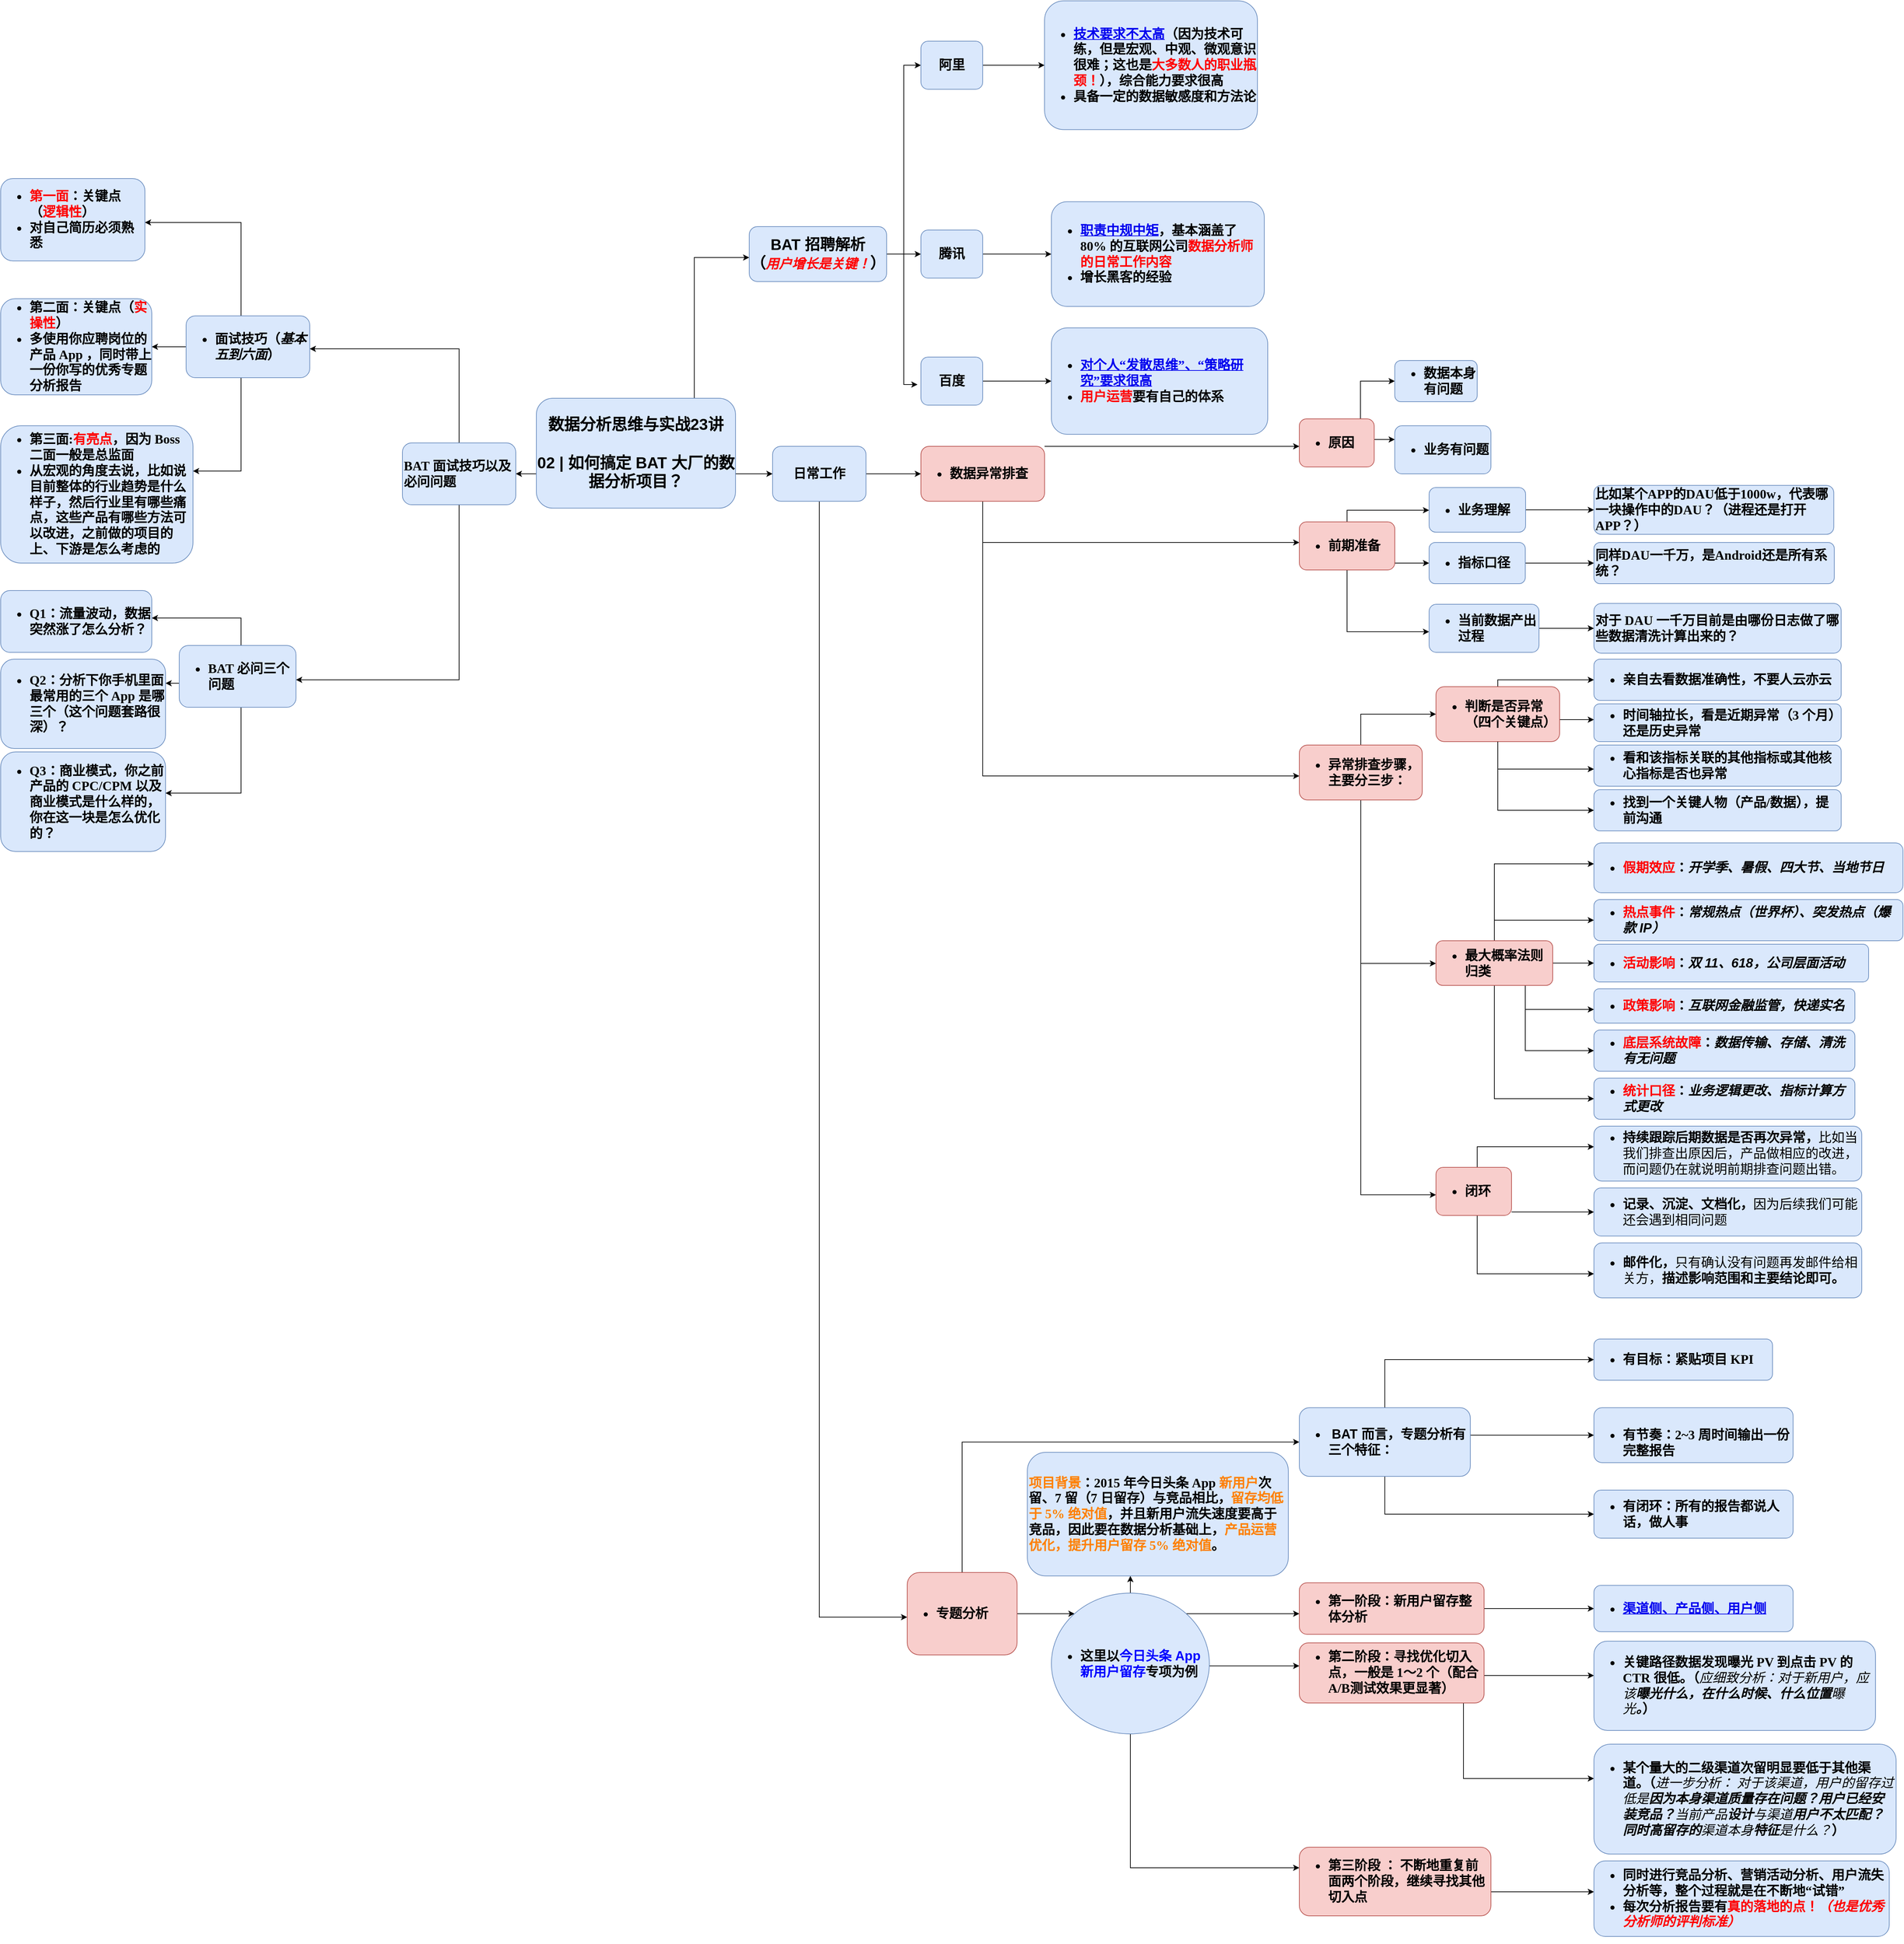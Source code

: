 <mxfile version="13.4.5" type="device"><diagram id="tcDF5nXPXdJmTH7Ac8AU" name="Page-1"><mxGraphModel dx="1907" dy="1679" grid="1" gridSize="10" guides="1" tooltips="1" connect="1" arrows="1" fold="1" page="1" pageScale="1" pageWidth="827" pageHeight="1169" math="0" shadow="0"><root><mxCell id="0"/><mxCell id="1" parent="0"/><mxCell id="odNjSqq_pvuh61L_kWWd-2" value="" style="edgeStyle=orthogonalEdgeStyle;rounded=0;orthogonalLoop=1;jettySize=auto;html=1;" edge="1" parent="1" source="odNjSqq_pvuh61L_kWWd-1" target="2"><mxGeometry relative="1" as="geometry"><Array as="points"><mxPoint x="300" y="-125"/></Array></mxGeometry></mxCell><mxCell id="odNjSqq_pvuh61L_kWWd-16" value="" style="edgeStyle=orthogonalEdgeStyle;rounded=0;orthogonalLoop=1;jettySize=auto;html=1;fontSize=19;" edge="1" parent="1" source="odNjSqq_pvuh61L_kWWd-1" target="odNjSqq_pvuh61L_kWWd-15"><mxGeometry relative="1" as="geometry"><Array as="points"><mxPoint x="380" y="190"/><mxPoint x="380" y="190"/></Array></mxGeometry></mxCell><mxCell id="odNjSqq_pvuh61L_kWWd-107" value="" style="edgeStyle=orthogonalEdgeStyle;rounded=0;orthogonalLoop=1;jettySize=auto;html=1;fontFamily=Comic Sans MS;fontSize=19;" edge="1" parent="1" source="odNjSqq_pvuh61L_kWWd-1" target="odNjSqq_pvuh61L_kWWd-106"><mxGeometry relative="1" as="geometry"><Array as="points"><mxPoint x="60" y="190"/><mxPoint x="60" y="190"/></Array></mxGeometry></mxCell><mxCell id="odNjSqq_pvuh61L_kWWd-1" value="&lt;font style=&quot;font-size: 23px&quot;&gt;&lt;b&gt;数据分析思维与实战23讲&lt;br&gt;&lt;br&gt;02 | 如何搞定 BAT 大厂的数据分析项目？&lt;/b&gt;&lt;/font&gt;" style="rounded=1;whiteSpace=wrap;html=1;fillColor=#dae8fc;strokeColor=#6c8ebf;" vertex="1" parent="1"><mxGeometry x="70" y="80" width="290" height="160" as="geometry"/></mxCell><mxCell id="odNjSqq_pvuh61L_kWWd-4" value="" style="edgeStyle=orthogonalEdgeStyle;rounded=0;orthogonalLoop=1;jettySize=auto;html=1;entryX=0;entryY=0.5;entryDx=0;entryDy=0;" edge="1" parent="1" source="2" target="odNjSqq_pvuh61L_kWWd-3"><mxGeometry relative="1" as="geometry"><mxPoint x="560" y="-390" as="targetPoint"/></mxGeometry></mxCell><mxCell id="odNjSqq_pvuh61L_kWWd-8" value="" style="edgeStyle=orthogonalEdgeStyle;rounded=0;orthogonalLoop=1;jettySize=auto;html=1;" edge="1" parent="1" source="2" target="odNjSqq_pvuh61L_kWWd-7"><mxGeometry relative="1" as="geometry"/></mxCell><mxCell id="odNjSqq_pvuh61L_kWWd-12" value="" style="edgeStyle=orthogonalEdgeStyle;rounded=0;orthogonalLoop=1;jettySize=auto;html=1;fontSize=19;" edge="1" parent="1"><mxGeometry relative="1" as="geometry"><mxPoint x="575" y="-130" as="sourcePoint"/><mxPoint x="625" y="60" as="targetPoint"/><Array as="points"><mxPoint x="605" y="-130"/><mxPoint x="605" y="60"/></Array></mxGeometry></mxCell><mxCell id="2" value="&lt;font&gt;&lt;b&gt;&lt;span style=&quot;font-size: 22px&quot;&gt;BAT 招聘解析&lt;br&gt;（&lt;/span&gt;&lt;i&gt;&lt;font style=&quot;font-size: 19px&quot; color=&quot;#ff0000&quot;&gt;用户增长是关键！&lt;/font&gt;&lt;/i&gt;&lt;span style=&quot;font-size: 22px&quot;&gt;）&lt;/span&gt;&lt;/b&gt;&lt;/font&gt;" style="whiteSpace=wrap;html=1;rounded=1;strokeColor=#6c8ebf;fillColor=#dae8fc;" vertex="1" parent="1"><mxGeometry x="380" y="-170" width="200" height="80" as="geometry"/></mxCell><mxCell id="odNjSqq_pvuh61L_kWWd-6" value="" style="edgeStyle=orthogonalEdgeStyle;rounded=0;orthogonalLoop=1;jettySize=auto;html=1;" edge="1" parent="1" source="odNjSqq_pvuh61L_kWWd-3" target="odNjSqq_pvuh61L_kWWd-5"><mxGeometry relative="1" as="geometry"/></mxCell><mxCell id="odNjSqq_pvuh61L_kWWd-3" value="&lt;font style=&quot;font-size: 19px&quot; face=&quot;Comic Sans MS&quot;&gt;&lt;b&gt;阿里&lt;/b&gt;&lt;/font&gt;" style="whiteSpace=wrap;html=1;rounded=1;strokeColor=#6c8ebf;fillColor=#dae8fc;" vertex="1" parent="1"><mxGeometry x="630" y="-440" width="90" height="70" as="geometry"/></mxCell><mxCell id="odNjSqq_pvuh61L_kWWd-5" value="&lt;ul style=&quot;font-size: 19px&quot;&gt;&lt;li&gt;&lt;font face=&quot;Comic Sans MS&quot;&gt;&lt;b&gt;&lt;a href=&quot;https://s0.lgstatic.com/i/image/M00/18/F8/CgqCHl7ZwteADv9xAAC0-raOQaY656.png&quot;&gt;技术要求不太高&lt;/a&gt;&lt;/b&gt;&lt;/font&gt;&lt;b style=&quot;font-family: &amp;#34;comic sans ms&amp;#34;&quot;&gt;（因为技术可练，但是宏观、中观、微观意识很难；这也是&lt;font color=&quot;#ff0000&quot;&gt;大多数人的职业瓶颈！&lt;/font&gt;），综合能力要求很高&lt;/b&gt;&lt;/li&gt;&lt;li&gt;&lt;font face=&quot;Comic Sans MS&quot;&gt;&lt;b&gt;具备一定的数据敏感度和方法论&lt;/b&gt;&lt;/font&gt;&lt;/li&gt;&lt;/ul&gt;" style="whiteSpace=wrap;html=1;rounded=1;strokeColor=#6c8ebf;fillColor=#dae8fc;align=left;" vertex="1" parent="1"><mxGeometry x="810" y="-498.75" width="310" height="187.5" as="geometry"/></mxCell><mxCell id="odNjSqq_pvuh61L_kWWd-10" value="" style="edgeStyle=orthogonalEdgeStyle;rounded=0;orthogonalLoop=1;jettySize=auto;html=1;" edge="1" parent="1" source="odNjSqq_pvuh61L_kWWd-7" target="odNjSqq_pvuh61L_kWWd-9"><mxGeometry relative="1" as="geometry"/></mxCell><mxCell id="odNjSqq_pvuh61L_kWWd-7" value="&lt;span style=&quot;font-size: 19px;&quot;&gt;&lt;b style=&quot;font-size: 19px;&quot;&gt;腾讯&lt;/b&gt;&lt;/span&gt;" style="whiteSpace=wrap;html=1;rounded=1;strokeColor=#6c8ebf;fillColor=#dae8fc;fontSize=19;" vertex="1" parent="1"><mxGeometry x="630" y="-165" width="90" height="70" as="geometry"/></mxCell><mxCell id="odNjSqq_pvuh61L_kWWd-9" value="&lt;ul style=&quot;font-size: 19px&quot;&gt;&lt;li style=&quot;font-size: 19px&quot;&gt;&lt;b style=&quot;font-size: 19px&quot;&gt;&lt;font face=&quot;Comic Sans MS&quot; style=&quot;font-size: 19px&quot;&gt;&lt;span style=&quot;font-size: 19px&quot;&gt;&lt;a href=&quot;https://s0.lgstatic.com/i/image/M00/18/ED/Ciqc1F7ZwuKAS1rQAADRpU00f3U484.png&quot; style=&quot;font-size: 19px&quot;&gt;职责中规中矩&lt;/a&gt;，基本涵盖了 80% 的互联网公司&lt;font color=&quot;#ff0000&quot;&gt;数据分析师的日常工作内容&lt;/font&gt;&lt;/span&gt;&lt;br style=&quot;font-size: 19px&quot;&gt;&lt;/font&gt;&lt;/b&gt;&lt;/li&gt;&lt;li style=&quot;font-size: 19px&quot;&gt;&lt;span style=&quot;font-size: 19px&quot;&gt;&lt;b style=&quot;font-size: 19px&quot;&gt;&lt;font face=&quot;Comic Sans MS&quot; style=&quot;font-size: 19px&quot;&gt;增长黑客的经验&lt;/font&gt;&lt;/b&gt;&lt;/span&gt;&lt;/li&gt;&lt;/ul&gt;" style="whiteSpace=wrap;html=1;rounded=1;strokeColor=#6c8ebf;fillColor=#dae8fc;align=left;fontSize=19;" vertex="1" parent="1"><mxGeometry x="820" y="-206.25" width="310" height="152.5" as="geometry"/></mxCell><mxCell id="odNjSqq_pvuh61L_kWWd-14" value="" style="edgeStyle=orthogonalEdgeStyle;rounded=0;orthogonalLoop=1;jettySize=auto;html=1;fontSize=19;" edge="1" parent="1" source="odNjSqq_pvuh61L_kWWd-11" target="odNjSqq_pvuh61L_kWWd-13"><mxGeometry relative="1" as="geometry"/></mxCell><mxCell id="odNjSqq_pvuh61L_kWWd-11" value="&lt;span&gt;&lt;font face=&quot;Comic Sans MS&quot;&gt;百度&lt;/font&gt;&lt;/span&gt;" style="whiteSpace=wrap;html=1;rounded=1;strokeColor=#6c8ebf;fillColor=#dae8fc;fontSize=19;fontStyle=1" vertex="1" parent="1"><mxGeometry x="630" y="20" width="90" height="70" as="geometry"/></mxCell><mxCell id="odNjSqq_pvuh61L_kWWd-13" value="&lt;ul&gt;&lt;li&gt;&lt;font face=&quot;Comic Sans MS&quot;&gt;&lt;a href=&quot;https://s0.lgstatic.com/i/image/M00/19/0C/Ciqc1F7Z69GAM9_0AAeYlnckECM166.png&quot;&gt;对个人“发散思维”、“策略研究”要求很高&lt;/a&gt;&lt;/font&gt;&lt;/li&gt;&lt;li&gt;&lt;font face=&quot;Comic Sans MS&quot;&gt;&lt;font color=&quot;#ff0000&quot;&gt;用户运营&lt;/font&gt;要有自己的体系&lt;/font&gt;&lt;/li&gt;&lt;/ul&gt;" style="whiteSpace=wrap;html=1;rounded=1;fontSize=19;fontStyle=1;strokeColor=#6c8ebf;fillColor=#dae8fc;align=left;" vertex="1" parent="1"><mxGeometry x="820" y="-22.5" width="315" height="155" as="geometry"/></mxCell><mxCell id="odNjSqq_pvuh61L_kWWd-18" value="" style="edgeStyle=orthogonalEdgeStyle;rounded=0;orthogonalLoop=1;jettySize=auto;html=1;fontSize=19;" edge="1" parent="1" source="odNjSqq_pvuh61L_kWWd-15" target="odNjSqq_pvuh61L_kWWd-17"><mxGeometry relative="1" as="geometry"><Array as="points"><mxPoint x="570" y="190"/><mxPoint x="570" y="190"/></Array></mxGeometry></mxCell><mxCell id="odNjSqq_pvuh61L_kWWd-20" value="" style="edgeStyle=orthogonalEdgeStyle;rounded=0;orthogonalLoop=1;jettySize=auto;html=1;fontSize=19;" edge="1" parent="1" source="odNjSqq_pvuh61L_kWWd-15" target="odNjSqq_pvuh61L_kWWd-19"><mxGeometry relative="1" as="geometry"><Array as="points"><mxPoint x="482" y="1855"/></Array></mxGeometry></mxCell><mxCell id="odNjSqq_pvuh61L_kWWd-15" value="&lt;span&gt;日常工作&lt;/span&gt;" style="whiteSpace=wrap;html=1;rounded=1;strokeColor=#6c8ebf;fillColor=#dae8fc;fontSize=19;fontStyle=1" vertex="1" parent="1"><mxGeometry x="414" y="150" width="136" height="80" as="geometry"/></mxCell><mxCell id="odNjSqq_pvuh61L_kWWd-22" value="" style="edgeStyle=orthogonalEdgeStyle;rounded=0;orthogonalLoop=1;jettySize=auto;html=1;fontSize=19;" edge="1" parent="1" source="odNjSqq_pvuh61L_kWWd-17" target="odNjSqq_pvuh61L_kWWd-21"><mxGeometry relative="1" as="geometry"><Array as="points"><mxPoint x="880" y="150"/><mxPoint x="880" y="150"/></Array></mxGeometry></mxCell><mxCell id="odNjSqq_pvuh61L_kWWd-28" value="" style="edgeStyle=orthogonalEdgeStyle;rounded=0;orthogonalLoop=1;jettySize=auto;html=1;fontSize=19;" edge="1" parent="1" source="odNjSqq_pvuh61L_kWWd-17" target="odNjSqq_pvuh61L_kWWd-27"><mxGeometry relative="1" as="geometry"><Array as="points"><mxPoint x="720" y="290"/></Array></mxGeometry></mxCell><mxCell id="odNjSqq_pvuh61L_kWWd-42" value="" style="edgeStyle=orthogonalEdgeStyle;rounded=0;orthogonalLoop=1;jettySize=auto;html=1;fontFamily=Comic Sans MS;fontSize=19;" edge="1" parent="1" source="odNjSqq_pvuh61L_kWWd-17" target="odNjSqq_pvuh61L_kWWd-41"><mxGeometry relative="1" as="geometry"><Array as="points"><mxPoint x="720" y="630"/></Array></mxGeometry></mxCell><mxCell id="odNjSqq_pvuh61L_kWWd-17" value="&lt;ul&gt;&lt;li&gt;数据异常排查&lt;/li&gt;&lt;/ul&gt;" style="whiteSpace=wrap;html=1;rounded=1;fontSize=19;fontStyle=1;strokeColor=#b85450;fillColor=#f8cecc;align=left;" vertex="1" parent="1"><mxGeometry x="630" y="150" width="180" height="80" as="geometry"/></mxCell><mxCell id="odNjSqq_pvuh61L_kWWd-79" value="" style="edgeStyle=orthogonalEdgeStyle;rounded=0;orthogonalLoop=1;jettySize=auto;html=1;fontFamily=Comic Sans MS;fontSize=19;" edge="1" parent="1" source="odNjSqq_pvuh61L_kWWd-19" target="odNjSqq_pvuh61L_kWWd-78"><mxGeometry relative="1" as="geometry"><Array as="points"><mxPoint x="690" y="1600"/></Array></mxGeometry></mxCell><mxCell id="odNjSqq_pvuh61L_kWWd-87" value="" style="edgeStyle=orthogonalEdgeStyle;rounded=0;orthogonalLoop=1;jettySize=auto;html=1;fontFamily=Comic Sans MS;fontSize=19;" edge="1" parent="1" source="odNjSqq_pvuh61L_kWWd-19" target="odNjSqq_pvuh61L_kWWd-86"><mxGeometry relative="1" as="geometry"><Array as="points"><mxPoint x="925" y="1880"/></Array></mxGeometry></mxCell><mxCell id="odNjSqq_pvuh61L_kWWd-19" value="&lt;ul&gt;&lt;li&gt;专题分析&lt;/li&gt;&lt;/ul&gt;" style="whiteSpace=wrap;html=1;rounded=1;fontSize=19;fontStyle=1;strokeColor=#b85450;fillColor=#f8cecc;align=left;" vertex="1" parent="1"><mxGeometry x="610" y="1790" width="160" height="120" as="geometry"/></mxCell><mxCell id="odNjSqq_pvuh61L_kWWd-24" value="" style="edgeStyle=orthogonalEdgeStyle;rounded=0;orthogonalLoop=1;jettySize=auto;html=1;fontSize=19;" edge="1" parent="1" source="odNjSqq_pvuh61L_kWWd-21" target="odNjSqq_pvuh61L_kWWd-23"><mxGeometry relative="1" as="geometry"><Array as="points"><mxPoint x="1270" y="55"/></Array></mxGeometry></mxCell><mxCell id="odNjSqq_pvuh61L_kWWd-26" value="" style="edgeStyle=orthogonalEdgeStyle;rounded=0;orthogonalLoop=1;jettySize=auto;html=1;fontSize=19;" edge="1" parent="1" source="odNjSqq_pvuh61L_kWWd-21" target="odNjSqq_pvuh61L_kWWd-25"><mxGeometry relative="1" as="geometry"><Array as="points"><mxPoint x="1300" y="140"/><mxPoint x="1300" y="140"/></Array></mxGeometry></mxCell><mxCell id="odNjSqq_pvuh61L_kWWd-21" value="&lt;ul&gt;&lt;li&gt;原因&lt;/li&gt;&lt;/ul&gt;" style="whiteSpace=wrap;html=1;rounded=1;fontSize=19;fontStyle=1;align=left;strokeColor=#b85450;fillColor=#f8cecc;" vertex="1" parent="1"><mxGeometry x="1181" y="110" width="109" height="70" as="geometry"/></mxCell><mxCell id="odNjSqq_pvuh61L_kWWd-23" value="&lt;ul&gt;&lt;li&gt;数据本身有问题&lt;/li&gt;&lt;/ul&gt;" style="whiteSpace=wrap;html=1;rounded=1;fontSize=19;fontStyle=1;align=left;strokeColor=#6c8ebf;fillColor=#dae8fc;" vertex="1" parent="1"><mxGeometry x="1320" y="25" width="120" height="60" as="geometry"/></mxCell><mxCell id="odNjSqq_pvuh61L_kWWd-25" value="&lt;ul&gt;&lt;li&gt;业务有问题&lt;/li&gt;&lt;/ul&gt;" style="whiteSpace=wrap;html=1;rounded=1;fontSize=19;fontStyle=1;align=left;strokeColor=#6c8ebf;fillColor=#dae8fc;" vertex="1" parent="1"><mxGeometry x="1320" y="120" width="140" height="70" as="geometry"/></mxCell><mxCell id="odNjSqq_pvuh61L_kWWd-30" value="" style="edgeStyle=orthogonalEdgeStyle;rounded=0;orthogonalLoop=1;jettySize=auto;html=1;fontSize=19;" edge="1" parent="1" source="odNjSqq_pvuh61L_kWWd-27" target="odNjSqq_pvuh61L_kWWd-29"><mxGeometry relative="1" as="geometry"><Array as="points"><mxPoint x="1251" y="243"/></Array></mxGeometry></mxCell><mxCell id="odNjSqq_pvuh61L_kWWd-32" value="" style="edgeStyle=orthogonalEdgeStyle;rounded=0;orthogonalLoop=1;jettySize=auto;html=1;fontSize=19;" edge="1" parent="1" source="odNjSqq_pvuh61L_kWWd-27" target="odNjSqq_pvuh61L_kWWd-31"><mxGeometry relative="1" as="geometry"><Array as="points"><mxPoint x="1330" y="320"/><mxPoint x="1330" y="320"/></Array></mxGeometry></mxCell><mxCell id="odNjSqq_pvuh61L_kWWd-34" value="" style="edgeStyle=orthogonalEdgeStyle;rounded=0;orthogonalLoop=1;jettySize=auto;html=1;fontSize=19;" edge="1" parent="1" source="odNjSqq_pvuh61L_kWWd-27" target="odNjSqq_pvuh61L_kWWd-33"><mxGeometry relative="1" as="geometry"><Array as="points"><mxPoint x="1251" y="420"/></Array></mxGeometry></mxCell><mxCell id="odNjSqq_pvuh61L_kWWd-27" value="&lt;ul&gt;&lt;li&gt;前期准备&lt;/li&gt;&lt;/ul&gt;" style="whiteSpace=wrap;html=1;rounded=1;fontSize=19;fontStyle=1;align=left;strokeColor=#b85450;fillColor=#f8cecc;" vertex="1" parent="1"><mxGeometry x="1181" y="260" width="139" height="70" as="geometry"/></mxCell><mxCell id="odNjSqq_pvuh61L_kWWd-36" value="" style="edgeStyle=orthogonalEdgeStyle;rounded=0;orthogonalLoop=1;jettySize=auto;html=1;fontSize=19;" edge="1" parent="1" source="odNjSqq_pvuh61L_kWWd-29" target="odNjSqq_pvuh61L_kWWd-35"><mxGeometry relative="1" as="geometry"/></mxCell><mxCell id="odNjSqq_pvuh61L_kWWd-29" value="&lt;ul&gt;&lt;li&gt;业务理解&lt;/li&gt;&lt;/ul&gt;" style="whiteSpace=wrap;html=1;rounded=1;fontSize=19;fontStyle=1;align=left;strokeColor=#6c8ebf;fillColor=#dae8fc;" vertex="1" parent="1"><mxGeometry x="1370" y="210" width="140.5" height="65" as="geometry"/></mxCell><mxCell id="odNjSqq_pvuh61L_kWWd-38" value="" style="edgeStyle=orthogonalEdgeStyle;rounded=0;orthogonalLoop=1;jettySize=auto;html=1;fontSize=19;" edge="1" parent="1" source="odNjSqq_pvuh61L_kWWd-31" target="odNjSqq_pvuh61L_kWWd-37"><mxGeometry relative="1" as="geometry"/></mxCell><mxCell id="odNjSqq_pvuh61L_kWWd-31" value="&lt;ul&gt;&lt;li&gt;指标口径&lt;/li&gt;&lt;/ul&gt;" style="whiteSpace=wrap;html=1;rounded=1;fontSize=19;fontStyle=1;align=left;strokeColor=#6c8ebf;fillColor=#dae8fc;" vertex="1" parent="1"><mxGeometry x="1370" y="290" width="140" height="60" as="geometry"/></mxCell><mxCell id="odNjSqq_pvuh61L_kWWd-40" value="" style="edgeStyle=orthogonalEdgeStyle;rounded=0;orthogonalLoop=1;jettySize=auto;html=1;fontSize=19;" edge="1" parent="1" source="odNjSqq_pvuh61L_kWWd-33" target="odNjSqq_pvuh61L_kWWd-39"><mxGeometry relative="1" as="geometry"/></mxCell><mxCell id="odNjSqq_pvuh61L_kWWd-33" value="&lt;ul&gt;&lt;li&gt;当前数据产出过程&lt;br&gt;&lt;/li&gt;&lt;/ul&gt;" style="whiteSpace=wrap;html=1;rounded=1;fontSize=19;fontStyle=1;align=left;strokeColor=#6c8ebf;fillColor=#dae8fc;" vertex="1" parent="1"><mxGeometry x="1370" y="380" width="160" height="70" as="geometry"/></mxCell><mxCell id="odNjSqq_pvuh61L_kWWd-35" value="比如某个APP的DAU低于1000w，代表哪一块操作中的DAU？（进程还是打开APP？）" style="whiteSpace=wrap;html=1;rounded=1;fontSize=19;fontStyle=1;align=left;strokeColor=#6c8ebf;fillColor=#dae8fc;fontFamily=Comic Sans MS;" vertex="1" parent="1"><mxGeometry x="1610" y="206.88" width="349.25" height="71.25" as="geometry"/></mxCell><mxCell id="odNjSqq_pvuh61L_kWWd-37" value="同样DAU一千万，是Android还是所有系统？" style="whiteSpace=wrap;html=1;rounded=1;fontSize=19;fontStyle=1;align=left;strokeColor=#6c8ebf;fillColor=#dae8fc;fontFamily=Comic Sans MS;" vertex="1" parent="1"><mxGeometry x="1610" y="290" width="350" height="60" as="geometry"/></mxCell><mxCell id="odNjSqq_pvuh61L_kWWd-39" value="对于 DAU 一千万目前是由哪份日志做了哪些数据清洗计算出来的？" style="whiteSpace=wrap;html=1;rounded=1;fontSize=19;fontStyle=1;align=left;strokeColor=#6c8ebf;fillColor=#dae8fc;fontFamily=Comic Sans MS;" vertex="1" parent="1"><mxGeometry x="1610" y="378.75" width="360" height="72.5" as="geometry"/></mxCell><mxCell id="odNjSqq_pvuh61L_kWWd-44" value="" style="edgeStyle=orthogonalEdgeStyle;rounded=0;orthogonalLoop=1;jettySize=auto;html=1;fontFamily=Comic Sans MS;fontSize=19;" edge="1" parent="1" source="odNjSqq_pvuh61L_kWWd-41" target="odNjSqq_pvuh61L_kWWd-43"><mxGeometry relative="1" as="geometry"><Array as="points"><mxPoint x="1271" y="540"/></Array></mxGeometry></mxCell><mxCell id="odNjSqq_pvuh61L_kWWd-46" value="" style="edgeStyle=orthogonalEdgeStyle;rounded=0;orthogonalLoop=1;jettySize=auto;html=1;fontFamily=Comic Sans MS;fontSize=19;" edge="1" parent="1" source="odNjSqq_pvuh61L_kWWd-41" target="odNjSqq_pvuh61L_kWWd-45"><mxGeometry relative="1" as="geometry"><Array as="points"><mxPoint x="1271" y="903"/></Array></mxGeometry></mxCell><mxCell id="odNjSqq_pvuh61L_kWWd-48" value="" style="edgeStyle=orthogonalEdgeStyle;rounded=0;orthogonalLoop=1;jettySize=auto;html=1;fontFamily=Comic Sans MS;fontSize=19;" edge="1" parent="1" source="odNjSqq_pvuh61L_kWWd-41" target="odNjSqq_pvuh61L_kWWd-47"><mxGeometry relative="1" as="geometry"><Array as="points"><mxPoint x="1271" y="1240"/></Array></mxGeometry></mxCell><mxCell id="odNjSqq_pvuh61L_kWWd-41" value="&lt;ul&gt;&lt;li&gt;异常排查步骤，主要分三步：&lt;/li&gt;&lt;/ul&gt;" style="whiteSpace=wrap;html=1;rounded=1;fontSize=19;fontStyle=1;align=left;strokeColor=#b85450;fillColor=#f8cecc;" vertex="1" parent="1"><mxGeometry x="1181" y="585" width="179" height="80" as="geometry"/></mxCell><mxCell id="odNjSqq_pvuh61L_kWWd-50" value="" style="edgeStyle=orthogonalEdgeStyle;rounded=0;orthogonalLoop=1;jettySize=auto;html=1;fontFamily=Comic Sans MS;fontSize=19;" edge="1" parent="1" source="odNjSqq_pvuh61L_kWWd-43" target="odNjSqq_pvuh61L_kWWd-49"><mxGeometry relative="1" as="geometry"><Array as="points"><mxPoint x="1470" y="490"/></Array></mxGeometry></mxCell><mxCell id="odNjSqq_pvuh61L_kWWd-52" value="" style="edgeStyle=orthogonalEdgeStyle;rounded=0;orthogonalLoop=1;jettySize=auto;html=1;fontFamily=Comic Sans MS;fontSize=19;" edge="1" parent="1" source="odNjSqq_pvuh61L_kWWd-43" target="odNjSqq_pvuh61L_kWWd-51"><mxGeometry relative="1" as="geometry"><Array as="points"><mxPoint x="1570" y="548"/><mxPoint x="1570" y="548"/></Array></mxGeometry></mxCell><mxCell id="odNjSqq_pvuh61L_kWWd-57" value="" style="edgeStyle=orthogonalEdgeStyle;rounded=0;orthogonalLoop=1;jettySize=auto;html=1;fontFamily=Comic Sans MS;fontSize=19;" edge="1" parent="1" source="odNjSqq_pvuh61L_kWWd-43" target="odNjSqq_pvuh61L_kWWd-56"><mxGeometry relative="1" as="geometry"><Array as="points"><mxPoint x="1470" y="680"/></Array></mxGeometry></mxCell><mxCell id="odNjSqq_pvuh61L_kWWd-43" value="&lt;ul&gt;&lt;li&gt;判断是否异常（四个关键点）&lt;/li&gt;&lt;/ul&gt;" style="whiteSpace=wrap;html=1;rounded=1;fontSize=19;fontStyle=1;align=left;strokeColor=#b85450;fillColor=#f8cecc;" vertex="1" parent="1"><mxGeometry x="1380" y="500" width="180" height="80" as="geometry"/></mxCell><mxCell id="odNjSqq_pvuh61L_kWWd-61" value="" style="edgeStyle=orthogonalEdgeStyle;rounded=0;orthogonalLoop=1;jettySize=auto;html=1;fontFamily=Comic Sans MS;fontSize=19;" edge="1" parent="1" source="odNjSqq_pvuh61L_kWWd-45" target="odNjSqq_pvuh61L_kWWd-60"><mxGeometry relative="1" as="geometry"><Array as="points"><mxPoint x="1465" y="758"/></Array></mxGeometry></mxCell><mxCell id="odNjSqq_pvuh61L_kWWd-63" value="" style="edgeStyle=orthogonalEdgeStyle;rounded=0;orthogonalLoop=1;jettySize=auto;html=1;fontFamily=Comic Sans MS;fontSize=19;" edge="1" parent="1" source="odNjSqq_pvuh61L_kWWd-45" target="odNjSqq_pvuh61L_kWWd-62"><mxGeometry relative="1" as="geometry"><Array as="points"><mxPoint x="1465" y="840"/></Array></mxGeometry></mxCell><mxCell id="odNjSqq_pvuh61L_kWWd-65" value="" style="edgeStyle=orthogonalEdgeStyle;rounded=0;orthogonalLoop=1;jettySize=auto;html=1;fontFamily=Comic Sans MS;fontSize=19;" edge="1" parent="1" source="odNjSqq_pvuh61L_kWWd-45" target="odNjSqq_pvuh61L_kWWd-64"><mxGeometry relative="1" as="geometry"/></mxCell><mxCell id="odNjSqq_pvuh61L_kWWd-67" value="" style="edgeStyle=orthogonalEdgeStyle;rounded=0;orthogonalLoop=1;jettySize=auto;html=1;fontFamily=Comic Sans MS;fontSize=19;" edge="1" parent="1" source="odNjSqq_pvuh61L_kWWd-45" target="odNjSqq_pvuh61L_kWWd-66"><mxGeometry relative="1" as="geometry"><Array as="points"><mxPoint x="1510" y="970"/></Array></mxGeometry></mxCell><mxCell id="odNjSqq_pvuh61L_kWWd-69" value="" style="edgeStyle=orthogonalEdgeStyle;rounded=0;orthogonalLoop=1;jettySize=auto;html=1;fontFamily=Comic Sans MS;fontSize=19;" edge="1" parent="1" source="odNjSqq_pvuh61L_kWWd-45" target="odNjSqq_pvuh61L_kWWd-68"><mxGeometry relative="1" as="geometry"><Array as="points"><mxPoint x="1510" y="1030"/></Array></mxGeometry></mxCell><mxCell id="odNjSqq_pvuh61L_kWWd-71" value="" style="edgeStyle=orthogonalEdgeStyle;rounded=0;orthogonalLoop=1;jettySize=auto;html=1;fontFamily=Comic Sans MS;fontSize=19;" edge="1" parent="1" source="odNjSqq_pvuh61L_kWWd-45" target="odNjSqq_pvuh61L_kWWd-70"><mxGeometry relative="1" as="geometry"><Array as="points"><mxPoint x="1465" y="1100"/></Array></mxGeometry></mxCell><mxCell id="odNjSqq_pvuh61L_kWWd-45" value="&lt;ul&gt;&lt;li&gt;&lt;span&gt;最大概率法则归类&lt;/span&gt;&lt;/li&gt;&lt;/ul&gt;" style="whiteSpace=wrap;html=1;rounded=1;fontSize=19;fontStyle=1;align=left;strokeColor=#b85450;fillColor=#f8cecc;" vertex="1" parent="1"><mxGeometry x="1380" y="870" width="170" height="65" as="geometry"/></mxCell><mxCell id="odNjSqq_pvuh61L_kWWd-73" value="" style="edgeStyle=orthogonalEdgeStyle;rounded=0;orthogonalLoop=1;jettySize=auto;html=1;fontFamily=Comic Sans MS;fontSize=19;" edge="1" parent="1" source="odNjSqq_pvuh61L_kWWd-47" target="odNjSqq_pvuh61L_kWWd-72"><mxGeometry relative="1" as="geometry"><Array as="points"><mxPoint x="1440" y="1170"/></Array></mxGeometry></mxCell><mxCell id="odNjSqq_pvuh61L_kWWd-75" value="" style="edgeStyle=orthogonalEdgeStyle;rounded=0;orthogonalLoop=1;jettySize=auto;html=1;fontFamily=Comic Sans MS;fontSize=19;" edge="1" parent="1" source="odNjSqq_pvuh61L_kWWd-47" target="odNjSqq_pvuh61L_kWWd-74"><mxGeometry relative="1" as="geometry"><Array as="points"><mxPoint x="1520" y="1265"/><mxPoint x="1520" y="1265"/></Array></mxGeometry></mxCell><mxCell id="odNjSqq_pvuh61L_kWWd-77" value="" style="edgeStyle=orthogonalEdgeStyle;rounded=0;orthogonalLoop=1;jettySize=auto;html=1;fontFamily=Comic Sans MS;fontSize=19;" edge="1" parent="1" source="odNjSqq_pvuh61L_kWWd-47" target="odNjSqq_pvuh61L_kWWd-76"><mxGeometry relative="1" as="geometry"><Array as="points"><mxPoint x="1440" y="1355"/></Array></mxGeometry></mxCell><mxCell id="odNjSqq_pvuh61L_kWWd-47" value="&lt;ul&gt;&lt;li&gt;闭环&lt;/li&gt;&lt;/ul&gt;" style="whiteSpace=wrap;html=1;rounded=1;fontSize=19;fontStyle=1;align=left;strokeColor=#b85450;fillColor=#f8cecc;" vertex="1" parent="1"><mxGeometry x="1380" y="1200" width="110" height="70" as="geometry"/></mxCell><mxCell id="odNjSqq_pvuh61L_kWWd-49" value="&lt;ul&gt;&lt;li&gt;&lt;font face=&quot;Comic Sans MS&quot;&gt;亲自去看数据准确性，不要人云亦云&lt;/font&gt;&lt;/li&gt;&lt;/ul&gt;" style="whiteSpace=wrap;html=1;rounded=1;fontSize=19;fontStyle=1;align=left;strokeColor=#6c8ebf;fillColor=#dae8fc;" vertex="1" parent="1"><mxGeometry x="1610" y="460" width="360" height="60" as="geometry"/></mxCell><mxCell id="odNjSqq_pvuh61L_kWWd-51" value="&lt;ul&gt;&lt;li&gt;&lt;font face=&quot;Comic Sans MS&quot;&gt;时间轴拉长，看是近期异常（3 个月）还是历史异常&lt;/font&gt;&lt;/li&gt;&lt;/ul&gt;" style="whiteSpace=wrap;html=1;rounded=1;fontSize=19;fontStyle=1;align=left;strokeColor=#6c8ebf;fillColor=#dae8fc;" vertex="1" parent="1"><mxGeometry x="1610" y="525" width="360" height="55" as="geometry"/></mxCell><mxCell id="odNjSqq_pvuh61L_kWWd-59" value="" style="edgeStyle=orthogonalEdgeStyle;rounded=0;orthogonalLoop=1;jettySize=auto;html=1;fontFamily=Comic Sans MS;fontSize=19;" edge="1" parent="1" target="odNjSqq_pvuh61L_kWWd-54"><mxGeometry relative="1" as="geometry"><mxPoint x="1470" y="580" as="sourcePoint"/><Array as="points"><mxPoint x="1470" y="620"/></Array></mxGeometry></mxCell><mxCell id="odNjSqq_pvuh61L_kWWd-54" value="&lt;ul&gt;&lt;li&gt;&lt;b&gt;看和该指标关联的其他指标或其他核心指标是否也异常&lt;/b&gt;&lt;/li&gt;&lt;/ul&gt;" style="rounded=1;whiteSpace=wrap;html=1;fontFamily=Comic Sans MS;fontSize=19;align=left;fillColor=#dae8fc;strokeColor=#6c8ebf;" vertex="1" parent="1"><mxGeometry x="1610" y="585" width="360" height="60" as="geometry"/></mxCell><mxCell id="odNjSqq_pvuh61L_kWWd-56" value="&lt;ul&gt;&lt;li&gt;&lt;font face=&quot;Comic Sans MS&quot;&gt;找到一个关键人物（产品/数据），提前沟通&lt;/font&gt;&lt;/li&gt;&lt;/ul&gt;" style="whiteSpace=wrap;html=1;rounded=1;fontSize=19;fontStyle=1;align=left;strokeColor=#6c8ebf;fillColor=#dae8fc;" vertex="1" parent="1"><mxGeometry x="1610" y="650" width="360" height="60" as="geometry"/></mxCell><mxCell id="odNjSqq_pvuh61L_kWWd-60" value="&lt;ul&gt;&lt;li&gt;&lt;font color=&quot;#ff0000&quot;&gt;假期效应&lt;/font&gt;：&lt;i&gt;开学季、暑假、四大节、当地节日&lt;/i&gt;&lt;/li&gt;&lt;/ul&gt;" style="whiteSpace=wrap;html=1;rounded=1;fontSize=19;fontStyle=1;align=left;strokeColor=#6c8ebf;fillColor=#dae8fc;" vertex="1" parent="1"><mxGeometry x="1610" y="727.5" width="450" height="72.5" as="geometry"/></mxCell><mxCell id="odNjSqq_pvuh61L_kWWd-62" value="&lt;ul&gt;&lt;li&gt;&lt;font color=&quot;#ff0000&quot;&gt;热点事件&lt;/font&gt;：&lt;i&gt;常规热点（世界杯）、突发热点（爆款 IP）&lt;/i&gt;&lt;br&gt;&lt;/li&gt;&lt;/ul&gt;" style="whiteSpace=wrap;html=1;rounded=1;fontSize=19;fontStyle=1;align=left;strokeColor=#6c8ebf;fillColor=#dae8fc;" vertex="1" parent="1"><mxGeometry x="1610" y="810" width="450" height="60" as="geometry"/></mxCell><mxCell id="odNjSqq_pvuh61L_kWWd-64" value="&lt;ul&gt;&lt;li&gt;&lt;font color=&quot;#ff0000&quot;&gt;活动影响&lt;/font&gt;：&lt;i&gt;双 11、618，公司层面活动&lt;/i&gt;&lt;br&gt;&lt;/li&gt;&lt;/ul&gt;" style="whiteSpace=wrap;html=1;rounded=1;fontSize=19;fontStyle=1;align=left;strokeColor=#6c8ebf;fillColor=#dae8fc;" vertex="1" parent="1"><mxGeometry x="1610" y="875" width="400" height="55" as="geometry"/></mxCell><mxCell id="odNjSqq_pvuh61L_kWWd-66" value="&lt;ul&gt;&lt;li&gt;&lt;font color=&quot;#ff0000&quot;&gt;政策影响&lt;/font&gt;：&lt;i&gt;互联网金融监管，快递实名&lt;/i&gt;&lt;br&gt;&lt;/li&gt;&lt;/ul&gt;" style="whiteSpace=wrap;html=1;rounded=1;fontSize=19;fontStyle=1;align=left;strokeColor=#6c8ebf;fillColor=#dae8fc;" vertex="1" parent="1"><mxGeometry x="1610" y="940" width="380" height="50" as="geometry"/></mxCell><mxCell id="odNjSqq_pvuh61L_kWWd-68" value="&lt;ul&gt;&lt;li&gt;&lt;font color=&quot;#ff0000&quot;&gt;底层系统故障&lt;/font&gt;：&lt;i&gt;数据传输、存储、清洗有无问题&lt;/i&gt;&lt;br&gt;&lt;/li&gt;&lt;/ul&gt;" style="whiteSpace=wrap;html=1;rounded=1;fontSize=19;fontStyle=1;align=left;strokeColor=#6c8ebf;fillColor=#dae8fc;" vertex="1" parent="1"><mxGeometry x="1610" y="1000" width="380" height="60" as="geometry"/></mxCell><mxCell id="odNjSqq_pvuh61L_kWWd-70" value="&lt;ul&gt;&lt;li&gt;&lt;font color=&quot;#ff0000&quot;&gt;统计口径&lt;/font&gt;：&lt;i&gt;业务逻辑更改、指标计算方式更改&lt;/i&gt;&lt;br&gt;&lt;/li&gt;&lt;/ul&gt;" style="whiteSpace=wrap;html=1;rounded=1;fontSize=19;fontStyle=1;align=left;strokeColor=#6c8ebf;fillColor=#dae8fc;" vertex="1" parent="1"><mxGeometry x="1610" y="1070" width="380" height="60" as="geometry"/></mxCell><mxCell id="odNjSqq_pvuh61L_kWWd-72" value="&lt;ul&gt;&lt;li&gt;&lt;font face=&quot;Comic Sans MS&quot;&gt;持续跟踪后期数据是否再次异常，&lt;span style=&quot;font-weight: normal&quot;&gt;比如当我们排查出原因后，产品做相应的改进，而问题仍在就说明前期排查问题出错。&lt;/span&gt;&lt;/font&gt;&lt;br&gt;&lt;/li&gt;&lt;/ul&gt;" style="whiteSpace=wrap;html=1;rounded=1;fontSize=19;fontStyle=1;align=left;strokeColor=#6c8ebf;fillColor=#dae8fc;" vertex="1" parent="1"><mxGeometry x="1610" y="1140" width="390" height="80" as="geometry"/></mxCell><mxCell id="odNjSqq_pvuh61L_kWWd-74" value="&lt;ul&gt;&lt;li&gt;&lt;font face=&quot;Comic Sans MS&quot;&gt;记录、沉淀、文档化，&lt;span style=&quot;font-weight: normal&quot;&gt;因为后续我们可能还会遇到相同问题&lt;/span&gt;&lt;/font&gt;&lt;br&gt;&lt;/li&gt;&lt;/ul&gt;" style="whiteSpace=wrap;html=1;rounded=1;fontSize=19;fontStyle=1;align=left;strokeColor=#6c8ebf;fillColor=#dae8fc;" vertex="1" parent="1"><mxGeometry x="1610" y="1230" width="390" height="70" as="geometry"/></mxCell><mxCell id="odNjSqq_pvuh61L_kWWd-76" value="&lt;ul&gt;&lt;li&gt;&lt;font face=&quot;Comic Sans MS&quot;&gt;邮件化，&lt;span style=&quot;font-weight: normal&quot;&gt;只有确认没有问题再发邮件给相关方，&lt;/span&gt;描述影响范围和主要结论即可。&lt;/font&gt;&lt;br&gt;&lt;/li&gt;&lt;/ul&gt;" style="whiteSpace=wrap;html=1;rounded=1;fontSize=19;fontStyle=1;align=left;strokeColor=#6c8ebf;fillColor=#dae8fc;" vertex="1" parent="1"><mxGeometry x="1610" y="1310" width="390" height="80" as="geometry"/></mxCell><mxCell id="odNjSqq_pvuh61L_kWWd-81" value="" style="edgeStyle=orthogonalEdgeStyle;rounded=0;orthogonalLoop=1;jettySize=auto;html=1;fontFamily=Comic Sans MS;fontSize=19;" edge="1" parent="1" source="odNjSqq_pvuh61L_kWWd-78" target="odNjSqq_pvuh61L_kWWd-80"><mxGeometry relative="1" as="geometry"><Array as="points"><mxPoint x="1306" y="1480"/></Array></mxGeometry></mxCell><mxCell id="odNjSqq_pvuh61L_kWWd-83" value="" style="edgeStyle=orthogonalEdgeStyle;rounded=0;orthogonalLoop=1;jettySize=auto;html=1;fontFamily=Comic Sans MS;fontSize=19;" edge="1" parent="1" source="odNjSqq_pvuh61L_kWWd-78" target="odNjSqq_pvuh61L_kWWd-82"><mxGeometry relative="1" as="geometry"><Array as="points"><mxPoint x="1470" y="1590"/><mxPoint x="1470" y="1590"/></Array></mxGeometry></mxCell><mxCell id="odNjSqq_pvuh61L_kWWd-85" value="" style="edgeStyle=orthogonalEdgeStyle;rounded=0;orthogonalLoop=1;jettySize=auto;html=1;fontFamily=Comic Sans MS;fontSize=19;" edge="1" parent="1" source="odNjSqq_pvuh61L_kWWd-78" target="odNjSqq_pvuh61L_kWWd-84"><mxGeometry relative="1" as="geometry"><Array as="points"><mxPoint x="1306" y="1705"/></Array></mxGeometry></mxCell><mxCell id="odNjSqq_pvuh61L_kWWd-78" value="&lt;ul&gt;&lt;li&gt;&amp;nbsp;BAT 而言，专题分析有三个特征：&lt;br&gt;&lt;/li&gt;&lt;/ul&gt;" style="whiteSpace=wrap;html=1;rounded=1;fontSize=19;fontStyle=1;align=left;strokeColor=#6c8ebf;fillColor=#dae8fc;" vertex="1" parent="1"><mxGeometry x="1181" y="1550" width="249" height="100" as="geometry"/></mxCell><mxCell id="odNjSqq_pvuh61L_kWWd-80" value="&lt;ul&gt;&lt;li&gt;&lt;font face=&quot;Comic Sans MS&quot;&gt;有目标：紧贴项目 KPI&lt;/font&gt;&lt;br&gt;&lt;/li&gt;&lt;/ul&gt;" style="whiteSpace=wrap;html=1;rounded=1;fontSize=19;fontStyle=1;align=left;strokeColor=#6c8ebf;fillColor=#dae8fc;" vertex="1" parent="1"><mxGeometry x="1610" y="1450" width="260" height="60" as="geometry"/></mxCell><mxCell id="odNjSqq_pvuh61L_kWWd-82" value="&lt;div&gt;&lt;font face=&quot;Comic Sans MS&quot;&gt;&lt;br&gt;&lt;/font&gt;&lt;/div&gt;&lt;ul&gt;&lt;li&gt;&lt;font face=&quot;Comic Sans MS&quot;&gt;有节奏：2~3 周时间输出一份完整报告&lt;/font&gt;&lt;/li&gt;&lt;/ul&gt;" style="whiteSpace=wrap;html=1;rounded=1;fontSize=19;fontStyle=1;align=left;strokeColor=#6c8ebf;fillColor=#dae8fc;" vertex="1" parent="1"><mxGeometry x="1610" y="1550" width="290" height="80" as="geometry"/></mxCell><mxCell id="odNjSqq_pvuh61L_kWWd-84" value="&lt;ul&gt;&lt;li&gt;&lt;font face=&quot;Comic Sans MS&quot;&gt;有闭环：所有的报告都说人话，做人事&lt;/font&gt;&lt;br&gt;&lt;/li&gt;&lt;/ul&gt;" style="whiteSpace=wrap;html=1;rounded=1;fontSize=19;fontStyle=1;align=left;strokeColor=#6c8ebf;fillColor=#dae8fc;" vertex="1" parent="1"><mxGeometry x="1610" y="1670" width="290" height="70" as="geometry"/></mxCell><mxCell id="odNjSqq_pvuh61L_kWWd-89" value="" style="edgeStyle=orthogonalEdgeStyle;rounded=0;orthogonalLoop=1;jettySize=auto;html=1;fontFamily=Comic Sans MS;fontSize=19;" edge="1" parent="1" source="odNjSqq_pvuh61L_kWWd-86" target="odNjSqq_pvuh61L_kWWd-88"><mxGeometry relative="1" as="geometry"><Array as="points"><mxPoint x="978" y="1720"/><mxPoint x="978" y="1720"/></Array></mxGeometry></mxCell><mxCell id="odNjSqq_pvuh61L_kWWd-91" value="" style="edgeStyle=orthogonalEdgeStyle;rounded=0;orthogonalLoop=1;jettySize=auto;html=1;fontFamily=Comic Sans MS;fontSize=19;" edge="1" parent="1" source="odNjSqq_pvuh61L_kWWd-86" target="odNjSqq_pvuh61L_kWWd-90"><mxGeometry relative="1" as="geometry"><Array as="points"><mxPoint x="1110" y="1850"/><mxPoint x="1110" y="1850"/></Array></mxGeometry></mxCell><mxCell id="odNjSqq_pvuh61L_kWWd-95" value="" style="edgeStyle=orthogonalEdgeStyle;rounded=0;orthogonalLoop=1;jettySize=auto;html=1;fontFamily=Comic Sans MS;fontSize=19;" edge="1" parent="1" source="odNjSqq_pvuh61L_kWWd-86" target="odNjSqq_pvuh61L_kWWd-94"><mxGeometry relative="1" as="geometry"><Array as="points"><mxPoint x="1080" y="1926"/><mxPoint x="1080" y="1926"/></Array></mxGeometry></mxCell><mxCell id="odNjSqq_pvuh61L_kWWd-101" value="" style="edgeStyle=orthogonalEdgeStyle;rounded=0;orthogonalLoop=1;jettySize=auto;html=1;fontFamily=Comic Sans MS;fontSize=19;" edge="1" parent="1" source="odNjSqq_pvuh61L_kWWd-86" target="odNjSqq_pvuh61L_kWWd-100"><mxGeometry relative="1" as="geometry"><Array as="points"><mxPoint x="935" y="2220"/></Array></mxGeometry></mxCell><mxCell id="odNjSqq_pvuh61L_kWWd-86" value="&lt;ul&gt;&lt;li&gt;这里以&lt;font color=&quot;#0000ff&quot;&gt;今日头条 App 新用户留存&lt;/font&gt;专项为例&lt;/li&gt;&lt;/ul&gt;" style="ellipse;whiteSpace=wrap;html=1;rounded=1;fontSize=19;fontStyle=1;align=left;strokeColor=#6c8ebf;fillColor=#dae8fc;" vertex="1" parent="1"><mxGeometry x="820" y="1820" width="230" height="205" as="geometry"/></mxCell><mxCell id="odNjSqq_pvuh61L_kWWd-88" value="&lt;font face=&quot;Comic Sans MS&quot;&gt;&lt;font color=&quot;#ff8000&quot;&gt;项目背景&lt;/font&gt;：2015 年今日头条 App &lt;font color=&quot;#ff8000&quot;&gt;新用户&lt;/font&gt;次留、7 留（7 日留存）与竞品相比，&lt;font color=&quot;#ff8000&quot;&gt;留存均低于 5% 绝对值&lt;/font&gt;，并且新用户流失速度要高于竞品，因此要在数据分析基础上，&lt;font color=&quot;#ff8000&quot;&gt;产品运营优化，提升用户留存 5% 绝对值&lt;/font&gt;。&lt;/font&gt;" style="whiteSpace=wrap;html=1;rounded=1;fontSize=19;fontStyle=1;align=left;strokeColor=#6c8ebf;fillColor=#dae8fc;" vertex="1" parent="1"><mxGeometry x="785" y="1615" width="380" height="180" as="geometry"/></mxCell><mxCell id="odNjSqq_pvuh61L_kWWd-93" value="" style="edgeStyle=orthogonalEdgeStyle;rounded=0;orthogonalLoop=1;jettySize=auto;html=1;fontFamily=Comic Sans MS;fontSize=19;" edge="1" parent="1" source="odNjSqq_pvuh61L_kWWd-90" target="odNjSqq_pvuh61L_kWWd-92"><mxGeometry relative="1" as="geometry"/></mxCell><mxCell id="odNjSqq_pvuh61L_kWWd-90" value="&lt;ul&gt;&lt;li&gt;&lt;font face=&quot;Comic Sans MS&quot;&gt;第一阶段：新用户留存整体分析&lt;/font&gt;&lt;/li&gt;&lt;/ul&gt;" style="whiteSpace=wrap;html=1;rounded=1;fontSize=19;fontStyle=1;align=left;strokeColor=#b85450;fillColor=#f8cecc;" vertex="1" parent="1"><mxGeometry x="1181" y="1805" width="269" height="75" as="geometry"/></mxCell><mxCell id="odNjSqq_pvuh61L_kWWd-92" value="&lt;ul&gt;&lt;li&gt;&lt;a href=&quot;https://s0.lgstatic.com/i/image/M00/18/F9/CgqCHl7Zwz2ASwOlAAB_LLrVFdY987.png&quot;&gt;渠道侧、产品侧、用户侧&lt;/a&gt;&lt;br&gt;&lt;/li&gt;&lt;/ul&gt;" style="whiteSpace=wrap;html=1;rounded=1;fontSize=19;fontStyle=1;align=left;strokeColor=#6c8ebf;fillColor=#dae8fc;" vertex="1" parent="1"><mxGeometry x="1610" y="1808.75" width="290" height="67.5" as="geometry"/></mxCell><mxCell id="odNjSqq_pvuh61L_kWWd-97" value="" style="edgeStyle=orthogonalEdgeStyle;rounded=0;orthogonalLoop=1;jettySize=auto;html=1;fontFamily=Comic Sans MS;fontSize=19;" edge="1" parent="1" source="odNjSqq_pvuh61L_kWWd-94" target="odNjSqq_pvuh61L_kWWd-96"><mxGeometry relative="1" as="geometry"><Array as="points"><mxPoint x="1500" y="1940"/><mxPoint x="1500" y="1940"/></Array></mxGeometry></mxCell><mxCell id="odNjSqq_pvuh61L_kWWd-99" value="" style="edgeStyle=orthogonalEdgeStyle;rounded=0;orthogonalLoop=1;jettySize=auto;html=1;fontFamily=Comic Sans MS;fontSize=19;" edge="1" parent="1" source="odNjSqq_pvuh61L_kWWd-94" target="odNjSqq_pvuh61L_kWWd-98"><mxGeometry relative="1" as="geometry"><Array as="points"><mxPoint x="1420" y="2090"/></Array></mxGeometry></mxCell><mxCell id="odNjSqq_pvuh61L_kWWd-94" value="&lt;ul&gt;&lt;li&gt;&lt;font face=&quot;Comic Sans MS&quot;&gt;第二阶段：寻找优化切入点，一般是 1～2 个（配合A/B测试效果更显著）&lt;/font&gt;&lt;br&gt;&lt;/li&gt;&lt;/ul&gt;" style="whiteSpace=wrap;html=1;rounded=1;fontSize=19;fontStyle=1;align=left;strokeColor=#b85450;fillColor=#f8cecc;" vertex="1" parent="1"><mxGeometry x="1181" y="1892.5" width="269" height="87.5" as="geometry"/></mxCell><mxCell id="odNjSqq_pvuh61L_kWWd-96" value="&lt;ul&gt;&lt;li&gt;&lt;font face=&quot;Comic Sans MS&quot;&gt;关键路径数据发现曝光 PV 到点击 PV 的 CTR 很低。（&lt;i&gt;&lt;span style=&quot;font-weight: normal&quot;&gt;应细致分析：对于新用户，应该&lt;/span&gt;曝光什么，在什么时候、什么位置&lt;span style=&quot;font-weight: normal&quot;&gt;曝光&lt;/span&gt;。&lt;/i&gt;）&lt;/font&gt;&lt;/li&gt;&lt;/ul&gt;" style="whiteSpace=wrap;html=1;rounded=1;fontSize=19;fontStyle=1;align=left;strokeColor=#6c8ebf;fillColor=#dae8fc;" vertex="1" parent="1"><mxGeometry x="1610" y="1890" width="410" height="130" as="geometry"/></mxCell><mxCell id="odNjSqq_pvuh61L_kWWd-98" value="&lt;ul&gt;&lt;li&gt;&lt;font face=&quot;Comic Sans MS&quot;&gt;某个量大的二级渠道次留明显要低于其他渠道。（&lt;i style=&quot;font-weight: normal&quot;&gt;进一步分析： 对于该渠道，用户的留存过低是&lt;/i&gt;&lt;i&gt;因为本身渠道质量存在问题？用户已经安装竞品？&lt;/i&gt;&lt;i style=&quot;font-weight: normal&quot;&gt;当前产品&lt;/i&gt;&lt;i&gt;设计&lt;/i&gt;&lt;i style=&quot;font-weight: normal&quot;&gt;与渠道&lt;/i&gt;&lt;i&gt;用户不太匹&lt;/i&gt;&lt;i&gt;配？同时高留存的&lt;/i&gt;&lt;i style=&quot;font-weight: normal&quot;&gt;渠道本身&lt;/i&gt;&lt;i&gt;特征&lt;/i&gt;&lt;i style=&quot;font-weight: normal&quot;&gt;是什么？&lt;/i&gt;）&lt;/font&gt;&lt;br&gt;&lt;/li&gt;&lt;/ul&gt;" style="whiteSpace=wrap;html=1;rounded=1;fontSize=19;fontStyle=1;align=left;strokeColor=#6c8ebf;fillColor=#dae8fc;" vertex="1" parent="1"><mxGeometry x="1610" y="2040" width="440" height="160" as="geometry"/></mxCell><mxCell id="odNjSqq_pvuh61L_kWWd-103" value="" style="edgeStyle=orthogonalEdgeStyle;rounded=0;orthogonalLoop=1;jettySize=auto;html=1;fontFamily=Comic Sans MS;fontSize=19;" edge="1" parent="1" source="odNjSqq_pvuh61L_kWWd-100" target="odNjSqq_pvuh61L_kWWd-102"><mxGeometry relative="1" as="geometry"><Array as="points"><mxPoint x="1510" y="2255"/><mxPoint x="1510" y="2255"/></Array></mxGeometry></mxCell><mxCell id="odNjSqq_pvuh61L_kWWd-100" value="&lt;ul&gt;&lt;li&gt;&lt;font face=&quot;Comic Sans MS&quot;&gt;第三阶段 ： 不断地重复前面两个阶段，继续寻找其他切入点&lt;/font&gt;&lt;br&gt;&lt;/li&gt;&lt;/ul&gt;" style="whiteSpace=wrap;html=1;rounded=1;fontSize=19;fontStyle=1;align=left;strokeColor=#b85450;fillColor=#f8cecc;" vertex="1" parent="1"><mxGeometry x="1181" y="2190" width="279" height="100" as="geometry"/></mxCell><mxCell id="odNjSqq_pvuh61L_kWWd-102" value="&lt;ul&gt;&lt;li&gt;&lt;font face=&quot;Comic Sans MS&quot;&gt;同时进行竞品分析、营销活动分析、用户流失分析等，整个过程就是在不断地“试错”&lt;br&gt;&lt;/font&gt;&lt;/li&gt;&lt;li&gt;&lt;font face=&quot;Comic Sans MS&quot;&gt;每次分析报告要有&lt;font color=&quot;#ff0000&quot;&gt;真的落地的点！&lt;i&gt;（也是优秀分析师的评判标准）&lt;/i&gt;&lt;/font&gt;&lt;/font&gt;&lt;/li&gt;&lt;/ul&gt;" style="whiteSpace=wrap;html=1;rounded=1;fontSize=19;fontStyle=1;align=left;strokeColor=#6c8ebf;fillColor=#dae8fc;" vertex="1" parent="1"><mxGeometry x="1610" y="2210" width="430" height="110" as="geometry"/></mxCell><mxCell id="odNjSqq_pvuh61L_kWWd-109" value="" style="edgeStyle=orthogonalEdgeStyle;rounded=0;orthogonalLoop=1;jettySize=auto;html=1;fontFamily=Comic Sans MS;fontSize=19;" edge="1" parent="1" source="odNjSqq_pvuh61L_kWWd-106" target="odNjSqq_pvuh61L_kWWd-108"><mxGeometry relative="1" as="geometry"><Array as="points"><mxPoint x="-42" y="8"/></Array></mxGeometry></mxCell><mxCell id="odNjSqq_pvuh61L_kWWd-111" value="" style="edgeStyle=orthogonalEdgeStyle;rounded=0;orthogonalLoop=1;jettySize=auto;html=1;fontFamily=Comic Sans MS;fontSize=19;" edge="1" parent="1" source="odNjSqq_pvuh61L_kWWd-106" target="odNjSqq_pvuh61L_kWWd-110"><mxGeometry relative="1" as="geometry"><Array as="points"><mxPoint x="-42" y="490"/></Array></mxGeometry></mxCell><mxCell id="odNjSqq_pvuh61L_kWWd-106" value="&lt;b&gt;BAT 面试技巧以及必问问题&lt;/b&gt;" style="whiteSpace=wrap;html=1;rounded=1;strokeColor=#6c8ebf;fillColor=#dae8fc;fontFamily=Comic Sans MS;fontSize=19;align=left;" vertex="1" parent="1"><mxGeometry x="-125" y="145" width="165" height="90" as="geometry"/></mxCell><mxCell id="odNjSqq_pvuh61L_kWWd-113" value="" style="edgeStyle=orthogonalEdgeStyle;rounded=0;orthogonalLoop=1;jettySize=auto;html=1;fontFamily=Comic Sans MS;fontSize=19;" edge="1" parent="1" source="odNjSqq_pvuh61L_kWWd-108" target="odNjSqq_pvuh61L_kWWd-112"><mxGeometry relative="1" as="geometry"><Array as="points"><mxPoint x="-360" y="-176"/></Array></mxGeometry></mxCell><mxCell id="odNjSqq_pvuh61L_kWWd-115" value="" style="edgeStyle=orthogonalEdgeStyle;rounded=0;orthogonalLoop=1;jettySize=auto;html=1;fontFamily=Comic Sans MS;fontSize=19;" edge="1" parent="1" source="odNjSqq_pvuh61L_kWWd-108" target="odNjSqq_pvuh61L_kWWd-114"><mxGeometry relative="1" as="geometry"><Array as="points"><mxPoint x="-490"/><mxPoint x="-490"/></Array></mxGeometry></mxCell><mxCell id="odNjSqq_pvuh61L_kWWd-117" value="" style="edgeStyle=orthogonalEdgeStyle;rounded=0;orthogonalLoop=1;jettySize=auto;html=1;fontFamily=Comic Sans MS;fontSize=19;" edge="1" parent="1" source="odNjSqq_pvuh61L_kWWd-108" target="odNjSqq_pvuh61L_kWWd-116"><mxGeometry relative="1" as="geometry"><Array as="points"><mxPoint x="-360" y="186"/></Array></mxGeometry></mxCell><mxCell id="odNjSqq_pvuh61L_kWWd-108" value="&lt;ul&gt;&lt;li&gt;&lt;b&gt;面试技巧（&lt;i&gt;基本五到六面&lt;/i&gt;）&lt;/b&gt;&lt;/li&gt;&lt;/ul&gt;" style="whiteSpace=wrap;html=1;rounded=1;fontFamily=Comic Sans MS;fontSize=19;align=left;strokeColor=#6c8ebf;fillColor=#dae8fc;" vertex="1" parent="1"><mxGeometry x="-440" y="-40" width="180" height="90" as="geometry"/></mxCell><mxCell id="odNjSqq_pvuh61L_kWWd-119" value="" style="edgeStyle=orthogonalEdgeStyle;rounded=0;orthogonalLoop=1;jettySize=auto;html=1;fontFamily=Comic Sans MS;fontSize=19;" edge="1" parent="1" source="odNjSqq_pvuh61L_kWWd-110" target="odNjSqq_pvuh61L_kWWd-118"><mxGeometry relative="1" as="geometry"><Array as="points"><mxPoint x="-360" y="400"/></Array></mxGeometry></mxCell><mxCell id="odNjSqq_pvuh61L_kWWd-121" value="" style="edgeStyle=orthogonalEdgeStyle;rounded=0;orthogonalLoop=1;jettySize=auto;html=1;fontFamily=Comic Sans MS;fontSize=19;" edge="1" parent="1" source="odNjSqq_pvuh61L_kWWd-110" target="odNjSqq_pvuh61L_kWWd-120"><mxGeometry relative="1" as="geometry"><Array as="points"><mxPoint x="-460" y="495"/><mxPoint x="-460" y="495"/></Array></mxGeometry></mxCell><mxCell id="odNjSqq_pvuh61L_kWWd-123" value="" style="edgeStyle=orthogonalEdgeStyle;rounded=0;orthogonalLoop=1;jettySize=auto;html=1;fontFamily=Comic Sans MS;fontSize=19;" edge="1" parent="1" source="odNjSqq_pvuh61L_kWWd-110" target="odNjSqq_pvuh61L_kWWd-122"><mxGeometry relative="1" as="geometry"><Array as="points"><mxPoint x="-360" y="655"/></Array></mxGeometry></mxCell><mxCell id="odNjSqq_pvuh61L_kWWd-110" value="&lt;ul&gt;&lt;li&gt;&lt;b&gt;BAT 必问三个问题&lt;/b&gt;&lt;/li&gt;&lt;/ul&gt;" style="whiteSpace=wrap;html=1;rounded=1;fontFamily=Comic Sans MS;fontSize=19;align=left;strokeColor=#6c8ebf;fillColor=#dae8fc;" vertex="1" parent="1"><mxGeometry x="-450" y="440" width="170" height="90" as="geometry"/></mxCell><mxCell id="odNjSqq_pvuh61L_kWWd-112" value="&lt;ul&gt;&lt;li&gt;&lt;b&gt;&lt;font color=&quot;#ff0000&quot;&gt;第一面&lt;/font&gt;：&lt;/b&gt;&lt;b&gt;关键点（&lt;font color=&quot;#ff0000&quot;&gt;逻辑性&lt;/font&gt;）&lt;/b&gt;&lt;/li&gt;&lt;li&gt;&lt;b&gt;对自己简历必须熟悉&lt;/b&gt;&lt;/li&gt;&lt;/ul&gt;" style="whiteSpace=wrap;html=1;rounded=1;fontFamily=Comic Sans MS;fontSize=19;align=left;strokeColor=#6c8ebf;fillColor=#dae8fc;" vertex="1" parent="1"><mxGeometry x="-710" y="-240" width="210" height="120" as="geometry"/></mxCell><mxCell id="odNjSqq_pvuh61L_kWWd-114" value="&lt;ul&gt;&lt;li&gt;&lt;b&gt;第二面：关键点（&lt;font color=&quot;#ff0000&quot;&gt;实操性&lt;/font&gt;）&lt;br&gt;&lt;/b&gt;&lt;/li&gt;&lt;li&gt;&lt;b&gt;多使用你应聘岗位的产品 App ，同时带上一份你写的优秀专题分析报告&lt;/b&gt;&lt;br&gt;&lt;/li&gt;&lt;/ul&gt;" style="whiteSpace=wrap;html=1;rounded=1;fontFamily=Comic Sans MS;fontSize=19;align=left;strokeColor=#6c8ebf;fillColor=#dae8fc;" vertex="1" parent="1"><mxGeometry x="-710" y="-65" width="220" height="140" as="geometry"/></mxCell><mxCell id="odNjSqq_pvuh61L_kWWd-116" value="&lt;ul&gt;&lt;li&gt;&lt;b&gt;第三面:&lt;font color=&quot;#ff0000&quot;&gt;有亮点&lt;/font&gt;，因为 Boss 二面一般是总监面&lt;/b&gt;&lt;br&gt;&lt;/li&gt;&lt;li&gt;&lt;b&gt;从宏观的角度去说，比如说目前整体的行业趋势是什么样子，然后行业里有哪些痛点，这些产品有哪些方法可以改进，之前做的项目的上、下游是怎么考虑的&lt;/b&gt;&lt;br&gt;&lt;/li&gt;&lt;/ul&gt;" style="whiteSpace=wrap;html=1;rounded=1;fontFamily=Comic Sans MS;fontSize=19;align=left;strokeColor=#6c8ebf;fillColor=#dae8fc;" vertex="1" parent="1"><mxGeometry x="-710" y="120" width="280" height="200" as="geometry"/></mxCell><mxCell id="odNjSqq_pvuh61L_kWWd-118" value="&lt;ul&gt;&lt;li&gt;&lt;b&gt;Q1：流量波动，数据突然涨了怎么分析？&lt;/b&gt;&lt;br&gt;&lt;/li&gt;&lt;/ul&gt;" style="whiteSpace=wrap;html=1;rounded=1;fontFamily=Comic Sans MS;fontSize=19;align=left;strokeColor=#6c8ebf;fillColor=#dae8fc;" vertex="1" parent="1"><mxGeometry x="-710" y="360" width="220" height="90" as="geometry"/></mxCell><mxCell id="odNjSqq_pvuh61L_kWWd-120" value="&lt;ul&gt;&lt;li&gt;&lt;b&gt;Q2：分析下你手机里面最常用的三个 App 是哪三个（这个问题套路很深）？&lt;/b&gt;&lt;br&gt;&lt;/li&gt;&lt;/ul&gt;" style="whiteSpace=wrap;html=1;rounded=1;fontFamily=Comic Sans MS;fontSize=19;align=left;strokeColor=#6c8ebf;fillColor=#dae8fc;" vertex="1" parent="1"><mxGeometry x="-710" y="460" width="240" height="130" as="geometry"/></mxCell><mxCell id="odNjSqq_pvuh61L_kWWd-122" value="&lt;ul&gt;&lt;li&gt;&lt;b&gt;Q3：商业模式，你之前产品的 CPC/CPM 以及商业模式是什么样的，你在这一块是怎么优化的？&lt;/b&gt;&lt;br&gt;&lt;/li&gt;&lt;/ul&gt;" style="whiteSpace=wrap;html=1;rounded=1;fontFamily=Comic Sans MS;fontSize=19;align=left;strokeColor=#6c8ebf;fillColor=#dae8fc;" vertex="1" parent="1"><mxGeometry x="-710" y="595" width="240" height="145" as="geometry"/></mxCell></root></mxGraphModel></diagram></mxfile>